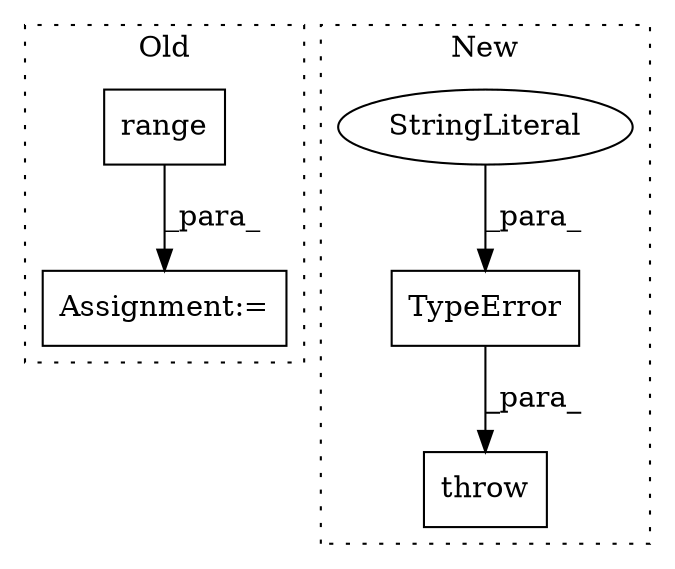 digraph G {
subgraph cluster0 {
1 [label="range" a="32" s="3538,3550" l="6,1" shape="box"];
5 [label="Assignment:=" a="7" s="3531" l="1" shape="box"];
label = "Old";
style="dotted";
}
subgraph cluster1 {
2 [label="TypeError" a="32" s="3005,3058" l="10,1" shape="box"];
3 [label="StringLiteral" a="45" s="3015" l="43" shape="ellipse"];
4 [label="throw" a="53" s="2999" l="6" shape="box"];
label = "New";
style="dotted";
}
1 -> 5 [label="_para_"];
2 -> 4 [label="_para_"];
3 -> 2 [label="_para_"];
}